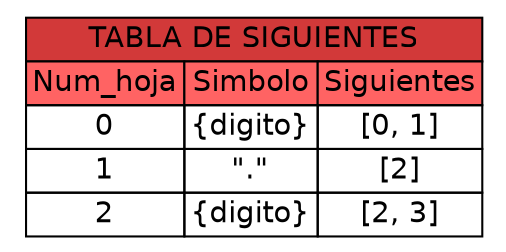 digraph G {
    rankdir=LR
    node [shape=none fontname=Helvetica]

    A [label=<
      <TABLE BORDER="0" CELLBORDER="1" CELLSPACING="0">
       <TR PORT="header">
        <TD BGCOLOR="#d23939" COLSPAN="3">TABLA DE SIGUIENTES</TD>
       </TR>
       <TR>
        <TD BGCOLOR="#ff6363">Num_hoja</TD>
        <TD BGCOLOR="#ff6363">Simbolo</TD>
        <TD BGCOLOR="#ff6363">Siguientes</TD>
       </TR><TR>
<TD>0</TD>
<TD>{digito}</TD>
<TD>[0, 1]</TD>
</TR>
<TR>
<TD>1</TD>
<TD>"."</TD>
<TD>[2]</TD>
</TR>
<TR>
<TD>2</TD>
<TD>{digito}</TD>
<TD>[2, 3]</TD>
</TR>
</TABLE>
    >];
}
